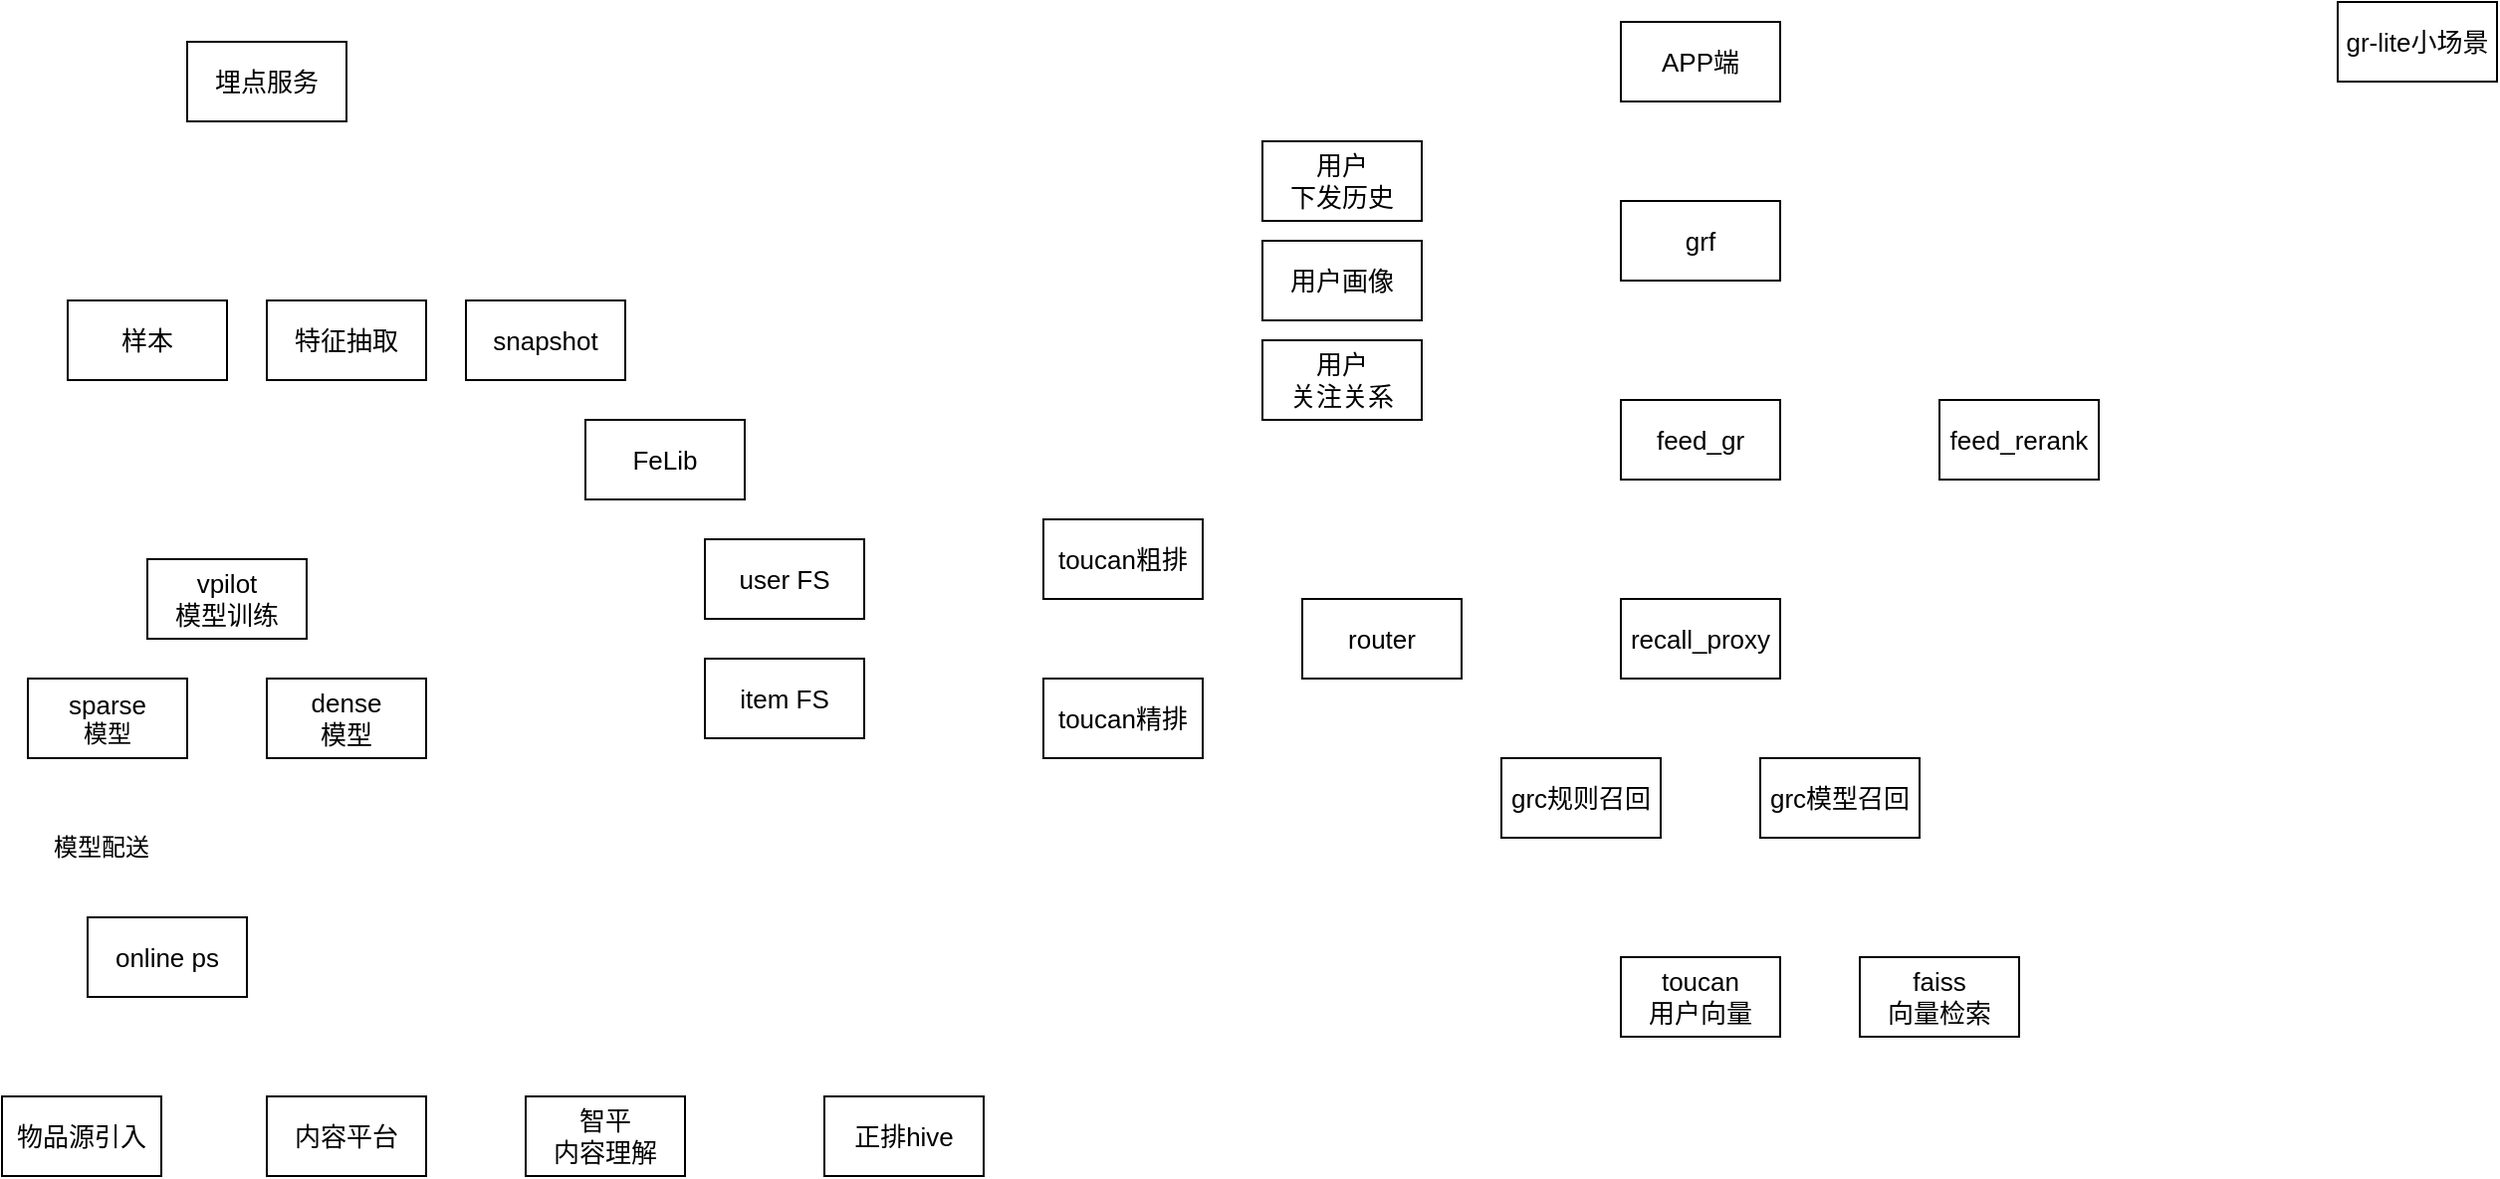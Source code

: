 <mxfile version="21.3.8" type="github">
  <diagram name="第 1 页" id="ZpcZpx1F9Ch346L9i--6">
    <mxGraphModel dx="1508" dy="422" grid="1" gridSize="10" guides="1" tooltips="1" connect="1" arrows="1" fold="1" page="1" pageScale="1" pageWidth="827" pageHeight="1169" math="0" shadow="0">
      <root>
        <mxCell id="0" />
        <mxCell id="1" parent="0" />
        <mxCell id="9b7kkkGA4V4-3G9niZhy-1" value="&lt;font style=&quot;font-size: 13px;&quot;&gt;APP端&lt;/font&gt;" style="rounded=0;whiteSpace=wrap;html=1;" vertex="1" parent="1">
          <mxGeometry x="360" y="30" width="80" height="40" as="geometry" />
        </mxCell>
        <mxCell id="9b7kkkGA4V4-3G9niZhy-2" value="&lt;font style=&quot;font-size: 13px;&quot;&gt;grf&lt;/font&gt;" style="rounded=0;whiteSpace=wrap;html=1;" vertex="1" parent="1">
          <mxGeometry x="360" y="120" width="80" height="40" as="geometry" />
        </mxCell>
        <mxCell id="9b7kkkGA4V4-3G9niZhy-3" value="&lt;span style=&quot;font-size: 13px;&quot;&gt;feed_gr&lt;/span&gt;" style="rounded=0;whiteSpace=wrap;html=1;" vertex="1" parent="1">
          <mxGeometry x="360" y="220" width="80" height="40" as="geometry" />
        </mxCell>
        <mxCell id="9b7kkkGA4V4-3G9niZhy-4" value="&lt;span style=&quot;font-size: 13px;&quot;&gt;recall_proxy&lt;/span&gt;" style="rounded=0;whiteSpace=wrap;html=1;" vertex="1" parent="1">
          <mxGeometry x="360" y="320" width="80" height="40" as="geometry" />
        </mxCell>
        <mxCell id="9b7kkkGA4V4-3G9niZhy-5" value="&lt;span style=&quot;font-size: 13px;&quot;&gt;grc规则召回&lt;br&gt;&lt;/span&gt;" style="rounded=0;whiteSpace=wrap;html=1;" vertex="1" parent="1">
          <mxGeometry x="300" y="400" width="80" height="40" as="geometry" />
        </mxCell>
        <mxCell id="9b7kkkGA4V4-3G9niZhy-6" value="&lt;span style=&quot;font-size: 13px;&quot;&gt;grc模型召回&lt;br&gt;&lt;/span&gt;" style="rounded=0;whiteSpace=wrap;html=1;" vertex="1" parent="1">
          <mxGeometry x="430" y="400" width="80" height="40" as="geometry" />
        </mxCell>
        <mxCell id="9b7kkkGA4V4-3G9niZhy-8" value="&lt;span style=&quot;font-size: 13px;&quot;&gt;router&lt;/span&gt;" style="rounded=0;whiteSpace=wrap;html=1;" vertex="1" parent="1">
          <mxGeometry x="200" y="320" width="80" height="40" as="geometry" />
        </mxCell>
        <mxCell id="9b7kkkGA4V4-3G9niZhy-9" value="&lt;span style=&quot;font-size: 13px;&quot;&gt;toucan粗排&lt;/span&gt;" style="rounded=0;whiteSpace=wrap;html=1;" vertex="1" parent="1">
          <mxGeometry x="70" y="280" width="80" height="40" as="geometry" />
        </mxCell>
        <mxCell id="9b7kkkGA4V4-3G9niZhy-10" value="&lt;span style=&quot;font-size: 13px;&quot;&gt;toucan精排&lt;/span&gt;" style="rounded=0;whiteSpace=wrap;html=1;" vertex="1" parent="1">
          <mxGeometry x="70" y="360" width="80" height="40" as="geometry" />
        </mxCell>
        <mxCell id="9b7kkkGA4V4-3G9niZhy-11" value="&lt;span style=&quot;font-size: 13px;&quot;&gt;feed_rerank&lt;/span&gt;" style="rounded=0;whiteSpace=wrap;html=1;" vertex="1" parent="1">
          <mxGeometry x="520" y="220" width="80" height="40" as="geometry" />
        </mxCell>
        <mxCell id="9b7kkkGA4V4-3G9niZhy-12" value="&lt;span style=&quot;font-size: 13px;&quot;&gt;toucan&lt;br&gt;用户向量&lt;br&gt;&lt;/span&gt;" style="rounded=0;whiteSpace=wrap;html=1;" vertex="1" parent="1">
          <mxGeometry x="360" y="500" width="80" height="40" as="geometry" />
        </mxCell>
        <mxCell id="9b7kkkGA4V4-3G9niZhy-13" value="&lt;span style=&quot;font-size: 13px;&quot;&gt;faiss&lt;br&gt;向量检索&lt;br&gt;&lt;/span&gt;" style="rounded=0;whiteSpace=wrap;html=1;" vertex="1" parent="1">
          <mxGeometry x="480" y="500" width="80" height="40" as="geometry" />
        </mxCell>
        <mxCell id="9b7kkkGA4V4-3G9niZhy-14" value="&lt;span style=&quot;font-size: 13px;&quot;&gt;物品源引入&lt;/span&gt;" style="rounded=0;whiteSpace=wrap;html=1;" vertex="1" parent="1">
          <mxGeometry x="-453" y="570" width="80" height="40" as="geometry" />
        </mxCell>
        <mxCell id="9b7kkkGA4V4-3G9niZhy-15" value="&lt;span style=&quot;font-size: 13px;&quot;&gt;内容平台&lt;/span&gt;" style="rounded=0;whiteSpace=wrap;html=1;" vertex="1" parent="1">
          <mxGeometry x="-320" y="570" width="80" height="40" as="geometry" />
        </mxCell>
        <mxCell id="9b7kkkGA4V4-3G9niZhy-16" value="&lt;span style=&quot;font-size: 13px;&quot;&gt;智平&lt;br&gt;内容理解&lt;/span&gt;" style="rounded=0;whiteSpace=wrap;html=1;" vertex="1" parent="1">
          <mxGeometry x="-190" y="570" width="80" height="40" as="geometry" />
        </mxCell>
        <mxCell id="9b7kkkGA4V4-3G9niZhy-17" value="&lt;span style=&quot;font-size: 13px;&quot;&gt;正排hive&lt;/span&gt;" style="rounded=0;whiteSpace=wrap;html=1;" vertex="1" parent="1">
          <mxGeometry x="-40" y="570" width="80" height="40" as="geometry" />
        </mxCell>
        <mxCell id="9b7kkkGA4V4-3G9niZhy-19" value="&lt;span style=&quot;font-size: 13px;&quot;&gt;gr-lite小场景&lt;/span&gt;" style="rounded=0;whiteSpace=wrap;html=1;" vertex="1" parent="1">
          <mxGeometry x="720" y="20" width="80" height="40" as="geometry" />
        </mxCell>
        <mxCell id="9b7kkkGA4V4-3G9niZhy-20" value="&lt;span style=&quot;font-size: 13px;&quot;&gt;用户&lt;br&gt;下发历史&lt;/span&gt;" style="rounded=0;whiteSpace=wrap;html=1;" vertex="1" parent="1">
          <mxGeometry x="180" y="90" width="80" height="40" as="geometry" />
        </mxCell>
        <mxCell id="9b7kkkGA4V4-3G9niZhy-21" value="&lt;span style=&quot;font-size: 13px;&quot;&gt;用户画像&lt;br&gt;&lt;/span&gt;" style="rounded=0;whiteSpace=wrap;html=1;" vertex="1" parent="1">
          <mxGeometry x="180" y="140" width="80" height="40" as="geometry" />
        </mxCell>
        <mxCell id="9b7kkkGA4V4-3G9niZhy-22" value="&lt;span style=&quot;font-size: 13px;&quot;&gt;用户&lt;br&gt;关注关系&lt;br&gt;&lt;/span&gt;" style="rounded=0;whiteSpace=wrap;html=1;" vertex="1" parent="1">
          <mxGeometry x="180" y="190" width="80" height="40" as="geometry" />
        </mxCell>
        <mxCell id="9b7kkkGA4V4-3G9niZhy-23" value="&lt;span style=&quot;font-size: 13px;&quot;&gt;埋点服务&lt;/span&gt;" style="rounded=0;whiteSpace=wrap;html=1;" vertex="1" parent="1">
          <mxGeometry x="-360" y="40" width="80" height="40" as="geometry" />
        </mxCell>
        <mxCell id="9b7kkkGA4V4-3G9niZhy-24" value="&lt;span style=&quot;font-size: 13px;&quot;&gt;特征抽取&lt;/span&gt;" style="rounded=0;whiteSpace=wrap;html=1;" vertex="1" parent="1">
          <mxGeometry x="-320" y="170" width="80" height="40" as="geometry" />
        </mxCell>
        <mxCell id="9b7kkkGA4V4-3G9niZhy-25" value="&lt;span style=&quot;font-size: 13px;&quot;&gt;样本&lt;/span&gt;" style="rounded=0;whiteSpace=wrap;html=1;" vertex="1" parent="1">
          <mxGeometry x="-420" y="170" width="80" height="40" as="geometry" />
        </mxCell>
        <mxCell id="9b7kkkGA4V4-3G9niZhy-26" value="&lt;span style=&quot;font-size: 13px;&quot;&gt;snapshot&lt;/span&gt;" style="rounded=0;whiteSpace=wrap;html=1;" vertex="1" parent="1">
          <mxGeometry x="-220" y="170" width="80" height="40" as="geometry" />
        </mxCell>
        <mxCell id="9b7kkkGA4V4-3G9niZhy-27" value="&lt;span style=&quot;font-size: 13px;&quot;&gt;user FS&lt;/span&gt;" style="rounded=0;whiteSpace=wrap;html=1;" vertex="1" parent="1">
          <mxGeometry x="-100" y="290" width="80" height="40" as="geometry" />
        </mxCell>
        <mxCell id="9b7kkkGA4V4-3G9niZhy-28" value="&lt;span style=&quot;font-size: 13px;&quot;&gt;item FS&lt;/span&gt;" style="rounded=0;whiteSpace=wrap;html=1;" vertex="1" parent="1">
          <mxGeometry x="-100" y="350" width="80" height="40" as="geometry" />
        </mxCell>
        <mxCell id="9b7kkkGA4V4-3G9niZhy-29" value="&lt;span style=&quot;font-size: 13px;&quot;&gt;vpilot&lt;br&gt;模型训练&lt;/span&gt;" style="rounded=0;whiteSpace=wrap;html=1;" vertex="1" parent="1">
          <mxGeometry x="-380" y="300" width="80" height="40" as="geometry" />
        </mxCell>
        <mxCell id="9b7kkkGA4V4-3G9niZhy-30" value="&lt;span style=&quot;font-size: 13px;&quot;&gt;dense&lt;br&gt;模型&lt;/span&gt;" style="rounded=0;whiteSpace=wrap;html=1;" vertex="1" parent="1">
          <mxGeometry x="-320" y="360" width="80" height="40" as="geometry" />
        </mxCell>
        <mxCell id="9b7kkkGA4V4-3G9niZhy-31" value="&lt;span style=&quot;font-size: 13px;&quot;&gt;sparse&lt;br&gt;&lt;/span&gt;模型" style="rounded=0;whiteSpace=wrap;html=1;" vertex="1" parent="1">
          <mxGeometry x="-440" y="360" width="80" height="40" as="geometry" />
        </mxCell>
        <mxCell id="9b7kkkGA4V4-3G9niZhy-32" value="&lt;span style=&quot;font-size: 13px;&quot;&gt;online ps&lt;/span&gt;" style="rounded=0;whiteSpace=wrap;html=1;" vertex="1" parent="1">
          <mxGeometry x="-410" y="480" width="80" height="40" as="geometry" />
        </mxCell>
        <mxCell id="9b7kkkGA4V4-3G9niZhy-33" value="模型配送" style="text;html=1;strokeColor=none;fillColor=none;align=center;verticalAlign=middle;whiteSpace=wrap;rounded=0;" vertex="1" parent="1">
          <mxGeometry x="-433" y="430" width="60" height="30" as="geometry" />
        </mxCell>
        <mxCell id="9b7kkkGA4V4-3G9niZhy-34" value="&lt;span style=&quot;font-size: 13px;&quot;&gt;FeLib&lt;/span&gt;" style="rounded=0;whiteSpace=wrap;html=1;" vertex="1" parent="1">
          <mxGeometry x="-160" y="230" width="80" height="40" as="geometry" />
        </mxCell>
      </root>
    </mxGraphModel>
  </diagram>
</mxfile>
